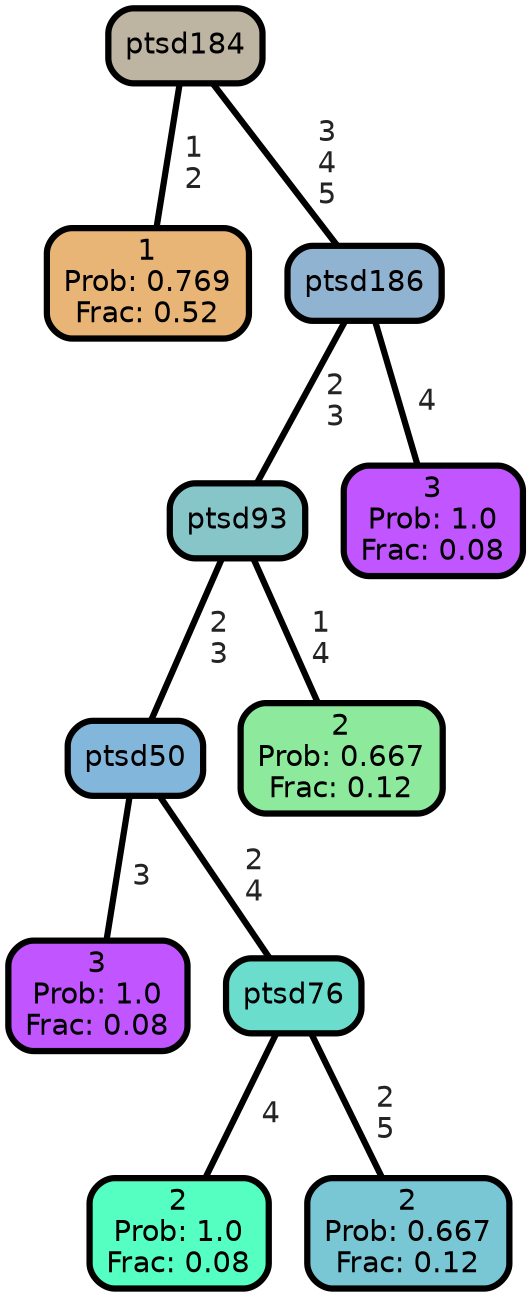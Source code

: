 graph Tree {
node [shape=box, style="filled, rounded",color="black",penwidth="3",fontcolor="black",                 fontname=helvetica] ;
graph [ranksep="0 equally", splines=straight,                 bgcolor=transparent, dpi=200] ;
edge [fontname=helvetica, fontweight=bold,fontcolor=grey14,color=black] ;
0 [label="1
Prob: 0.769
Frac: 0.52", fillcolor="#e8b577"] ;
1 [label="ptsd184", fillcolor="#beb4a2"] ;
2 [label="3
Prob: 1.0
Frac: 0.08", fillcolor="#c155ff"] ;
3 [label="ptsd50", fillcolor="#83b6db"] ;
4 [label="2
Prob: 1.0
Frac: 0.08", fillcolor="#55ffc1"] ;
5 [label="ptsd76", fillcolor="#6addcd"] ;
6 [label="2
Prob: 0.667
Frac: 0.12", fillcolor="#79c6d5"] ;
7 [label="ptsd93", fillcolor="#86c5c8"] ;
8 [label="2
Prob: 0.667
Frac: 0.12", fillcolor="#8dea9d"] ;
9 [label="ptsd186", fillcolor="#90b3d1"] ;
10 [label="3
Prob: 1.0
Frac: 0.08", fillcolor="#c155ff"] ;
1 -- 0 [label=" 1\n 2",penwidth=3] ;
1 -- 9 [label=" 3\n 4\n 5",penwidth=3] ;
3 -- 2 [label=" 3",penwidth=3] ;
3 -- 5 [label=" 2\n 4",penwidth=3] ;
5 -- 4 [label=" 4",penwidth=3] ;
5 -- 6 [label=" 2\n 5",penwidth=3] ;
7 -- 3 [label=" 2\n 3",penwidth=3] ;
7 -- 8 [label=" 1\n 4",penwidth=3] ;
9 -- 7 [label=" 2\n 3",penwidth=3] ;
9 -- 10 [label=" 4",penwidth=3] ;
{rank = same;}}